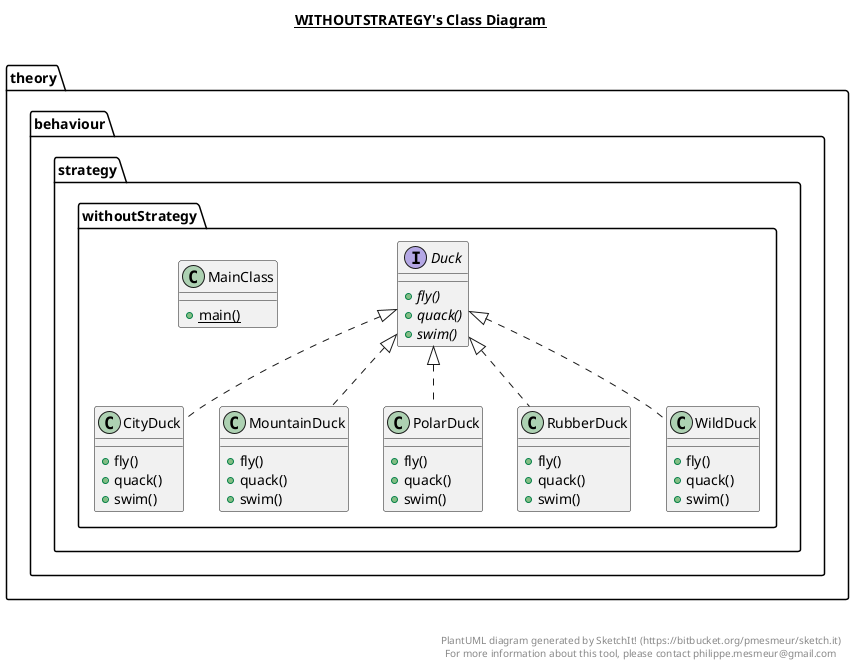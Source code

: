 @startuml

title __WITHOUTSTRATEGY's Class Diagram__\n

  namespace theory.behaviour.strategy.withoutStrategy {
    class theory.behaviour.strategy.withoutStrategy.CityDuck {
        + fly()
        + quack()
        + swim()
    }
  }
  

  namespace theory.behaviour.strategy.withoutStrategy {
    interface theory.behaviour.strategy.withoutStrategy.Duck {
        {abstract} + fly()
        {abstract} + quack()
        {abstract} + swim()
    }
  }
  

  namespace theory.behaviour.strategy.withoutStrategy {
    class theory.behaviour.strategy.withoutStrategy.MainClass {
        {static} + main()
    }
  }
  

  namespace theory.behaviour.strategy.withoutStrategy {
    class theory.behaviour.strategy.withoutStrategy.MountainDuck {
        + fly()
        + quack()
        + swim()
    }
  }
  

  namespace theory.behaviour.strategy.withoutStrategy {
    class theory.behaviour.strategy.withoutStrategy.PolarDuck {
        + fly()
        + quack()
        + swim()
    }
  }
  

  namespace theory.behaviour.strategy.withoutStrategy {
    class theory.behaviour.strategy.withoutStrategy.RubberDuck {
        + fly()
        + quack()
        + swim()
    }
  }
  

  namespace theory.behaviour.strategy.withoutStrategy {
    class theory.behaviour.strategy.withoutStrategy.WildDuck {
        + fly()
        + quack()
        + swim()
    }
  }
  

  theory.behaviour.strategy.withoutStrategy.CityDuck .up.|> theory.behaviour.strategy.withoutStrategy.Duck
  theory.behaviour.strategy.withoutStrategy.MountainDuck .up.|> theory.behaviour.strategy.withoutStrategy.Duck
  theory.behaviour.strategy.withoutStrategy.PolarDuck .up.|> theory.behaviour.strategy.withoutStrategy.Duck
  theory.behaviour.strategy.withoutStrategy.RubberDuck .up.|> theory.behaviour.strategy.withoutStrategy.Duck
  theory.behaviour.strategy.withoutStrategy.WildDuck .up.|> theory.behaviour.strategy.withoutStrategy.Duck


right footer


PlantUML diagram generated by SketchIt! (https://bitbucket.org/pmesmeur/sketch.it)
For more information about this tool, please contact philippe.mesmeur@gmail.com
endfooter

@enduml
